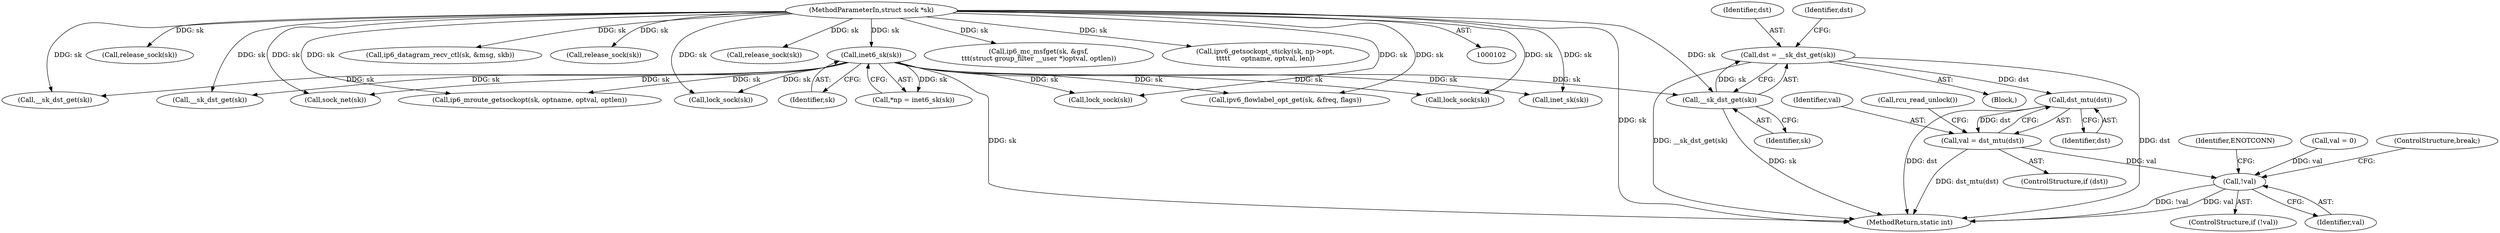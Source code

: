 digraph "0_linux_45f6fad84cc305103b28d73482b344d7f5b76f39_10@pointer" {
"1000487" [label="(Call,dst = __sk_dst_get(sk))"];
"1000489" [label="(Call,__sk_dst_get(sk))"];
"1000113" [label="(Call,inet6_sk(sk))"];
"1000103" [label="(MethodParameterIn,struct sock *sk)"];
"1000495" [label="(Call,dst_mtu(dst))"];
"1000493" [label="(Call,val = dst_mtu(dst))"];
"1000499" [label="(Call,!val)"];
"1000500" [label="(Identifier,val)"];
"1000817" [label="(Call,sock_net(sk))"];
"1000583" [label="(Call,lock_sock(sk))"];
"1000496" [label="(Identifier,dst)"];
"1000487" [label="(Call,dst = __sk_dst_get(sk))"];
"1000114" [label="(Identifier,sk)"];
"1000757" [label="(Call,inet_sk(sk))"];
"1000491" [label="(ControlStructure,if (dst))"];
"1000503" [label="(Identifier,ENOTCONN)"];
"1000113" [label="(Call,inet6_sk(sk))"];
"1000488" [label="(Identifier,dst)"];
"1000494" [label="(Identifier,val)"];
"1000499" [label="(Call,!val)"];
"1000498" [label="(ControlStructure,if (!val))"];
"1000111" [label="(Call,*np = inet6_sk(sk))"];
"1000595" [label="(Call,release_sock(sk))"];
"1000497" [label="(Call,rcu_read_unlock())"];
"1000799" [label="(Call,__sk_dst_get(sk))"];
"1000483" [label="(Call,val = 0)"];
"1000103" [label="(MethodParameterIn,struct sock *sk)"];
"1000716" [label="(Call,__sk_dst_get(sk))"];
"1001032" [label="(MethodReturn,static int)"];
"1000489" [label="(Call,__sk_dst_get(sk))"];
"1000259" [label="(Call,ip6_datagram_recv_ctl(sk, &msg, skb))"];
"1000481" [label="(Block,)"];
"1000264" [label="(Call,release_sock(sk))"];
"1000121" [label="(Call,ip6_mroute_getsockopt(sk, optname, optval, optlen))"];
"1000218" [label="(Call,release_sock(sk))"];
"1000250" [label="(Call,lock_sock(sk))"];
"1000504" [label="(ControlStructure,break;)"];
"1000490" [label="(Identifier,sk)"];
"1000210" [label="(Call,ip6_mc_msfget(sk, &gsf,\n\t\t\t(struct group_filter __user *)optval, optlen))"];
"1000492" [label="(Identifier,dst)"];
"1000493" [label="(Call,val = dst_mtu(dst))"];
"1000587" [label="(Call,ipv6_getsockopt_sticky(sk, np->opt,\n\t\t\t\t\t     optname, optval, len))"];
"1000918" [label="(Call,ipv6_flowlabel_opt_get(sk, &freq, flags))"];
"1000495" [label="(Call,dst_mtu(dst))"];
"1000206" [label="(Call,lock_sock(sk))"];
"1000487" -> "1000481"  [label="AST: "];
"1000487" -> "1000489"  [label="CFG: "];
"1000488" -> "1000487"  [label="AST: "];
"1000489" -> "1000487"  [label="AST: "];
"1000492" -> "1000487"  [label="CFG: "];
"1000487" -> "1001032"  [label="DDG: __sk_dst_get(sk)"];
"1000487" -> "1001032"  [label="DDG: dst"];
"1000489" -> "1000487"  [label="DDG: sk"];
"1000487" -> "1000495"  [label="DDG: dst"];
"1000489" -> "1000490"  [label="CFG: "];
"1000490" -> "1000489"  [label="AST: "];
"1000489" -> "1001032"  [label="DDG: sk"];
"1000113" -> "1000489"  [label="DDG: sk"];
"1000103" -> "1000489"  [label="DDG: sk"];
"1000113" -> "1000111"  [label="AST: "];
"1000113" -> "1000114"  [label="CFG: "];
"1000114" -> "1000113"  [label="AST: "];
"1000111" -> "1000113"  [label="CFG: "];
"1000113" -> "1001032"  [label="DDG: sk"];
"1000113" -> "1000111"  [label="DDG: sk"];
"1000103" -> "1000113"  [label="DDG: sk"];
"1000113" -> "1000121"  [label="DDG: sk"];
"1000113" -> "1000206"  [label="DDG: sk"];
"1000113" -> "1000250"  [label="DDG: sk"];
"1000113" -> "1000583"  [label="DDG: sk"];
"1000113" -> "1000716"  [label="DDG: sk"];
"1000113" -> "1000757"  [label="DDG: sk"];
"1000113" -> "1000799"  [label="DDG: sk"];
"1000113" -> "1000817"  [label="DDG: sk"];
"1000113" -> "1000918"  [label="DDG: sk"];
"1000103" -> "1000102"  [label="AST: "];
"1000103" -> "1001032"  [label="DDG: sk"];
"1000103" -> "1000121"  [label="DDG: sk"];
"1000103" -> "1000206"  [label="DDG: sk"];
"1000103" -> "1000210"  [label="DDG: sk"];
"1000103" -> "1000218"  [label="DDG: sk"];
"1000103" -> "1000250"  [label="DDG: sk"];
"1000103" -> "1000259"  [label="DDG: sk"];
"1000103" -> "1000264"  [label="DDG: sk"];
"1000103" -> "1000583"  [label="DDG: sk"];
"1000103" -> "1000587"  [label="DDG: sk"];
"1000103" -> "1000595"  [label="DDG: sk"];
"1000103" -> "1000716"  [label="DDG: sk"];
"1000103" -> "1000757"  [label="DDG: sk"];
"1000103" -> "1000799"  [label="DDG: sk"];
"1000103" -> "1000817"  [label="DDG: sk"];
"1000103" -> "1000918"  [label="DDG: sk"];
"1000495" -> "1000493"  [label="AST: "];
"1000495" -> "1000496"  [label="CFG: "];
"1000496" -> "1000495"  [label="AST: "];
"1000493" -> "1000495"  [label="CFG: "];
"1000495" -> "1001032"  [label="DDG: dst"];
"1000495" -> "1000493"  [label="DDG: dst"];
"1000493" -> "1000491"  [label="AST: "];
"1000494" -> "1000493"  [label="AST: "];
"1000497" -> "1000493"  [label="CFG: "];
"1000493" -> "1001032"  [label="DDG: dst_mtu(dst)"];
"1000493" -> "1000499"  [label="DDG: val"];
"1000499" -> "1000498"  [label="AST: "];
"1000499" -> "1000500"  [label="CFG: "];
"1000500" -> "1000499"  [label="AST: "];
"1000503" -> "1000499"  [label="CFG: "];
"1000504" -> "1000499"  [label="CFG: "];
"1000499" -> "1001032"  [label="DDG: !val"];
"1000499" -> "1001032"  [label="DDG: val"];
"1000483" -> "1000499"  [label="DDG: val"];
}
